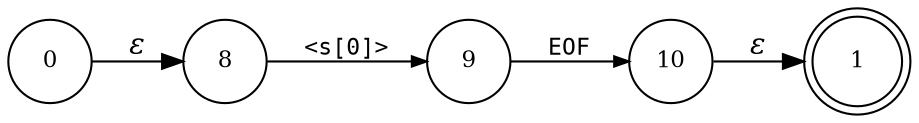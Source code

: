 digraph ATN {
rankdir=LR;
s1[fontsize=11, label="1", shape=doublecircle, fixedsize=true, width=.6];
s0[fontsize=11,label="0", shape=circle, fixedsize=true, width=.55, peripheries=1];
s8[fontsize=11,label="8", shape=circle, fixedsize=true, width=.55, peripheries=1];
s9[fontsize=11,label="9", shape=circle, fixedsize=true, width=.55, peripheries=1];
s10[fontsize=11,label="10", shape=circle, fixedsize=true, width=.55, peripheries=1];
s0 -> s8 [fontname="Times-Italic", label="&epsilon;"];
s8 -> s9 [fontsize=11, fontname="Courier", arrowsize=.7, label = "<s[0]>", arrowhead = normal];
s9 -> s10 [fontsize=11, fontname="Courier", arrowsize=.7, label = "EOF", arrowhead = normal];
s10 -> s1 [fontname="Times-Italic", label="&epsilon;"];
}